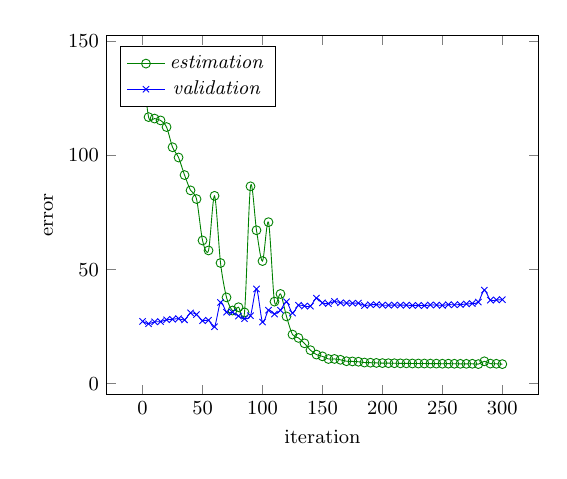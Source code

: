 \tikzstyle{textstyle}=[font=\fontsize{9}{9}\selectfont]
\begin{tikzpicture}[textstyle, scale=0.8]
    \begin{axis}[
        xlabel={iteration},
        ylabel={error},
		legend pos=north west
        ]
        
    \addplot[smooth,mark=o,color=green!50!black] plot coordinates {
		(0, 139.578)
(5, 116.849)
(10, 116.199)
(15, 115.392)
(20, 112.477)
(25, 103.624)
(30, 99.14)
(35, 91.435)
(40, 84.722)
(45, 80.918)
(50, 62.763)
(55, 58.393)
(60, 82.338)
(65, 52.903)
(70, 37.808)
(75, 32.057)
(80, 33.506)
(85, 31.221)
(90, 86.492)
(95, 67.239)
(100, 53.736)
(105, 70.788)
(110, 35.96)
(115, 39.322)
(120, 29.461)
(125, 21.525)
(130, 20.046)
(135, 17.67)
(140, 14.664)
(145, 12.74)
(150, 11.964)
(155, 10.798)
(160, 10.835)
(165, 10.453)
(170, 9.837)
(175, 9.741)
(180, 9.604)
(185, 9.25)
(190, 9.187)
(195, 9.086)
(200, 9.011)
(205, 8.969)
(210, 8.953)
(215, 8.89)
(220, 8.886)
(225, 8.836)
(230, 8.819)
(235, 8.821)
(240, 8.791)
(245, 8.777)
(250, 8.736)
(255, 8.761)
(260, 8.717)
(265, 8.686)
(270, 8.682)
(275, 8.708)
(280, 8.567)
(285, 9.795)
(290, 8.789)
(295, 8.708)
(300, 8.557)
    };
    \addlegendentry{\textit{estimation}}
    
    \addplot[smooth,mark=x,color=blue] plot coordinates {
(0, 27.278)
(5, 26.262)
(10, 27.092)
(15, 27.169)
(20, 28.0)
(25, 28.22)
(30, 28.502)
(35, 27.935)
(40, 31.018)
(45, 30.284)
(50, 27.578)
(55, 27.814)
(60, 24.935)
(65, 35.613)
(70, 31.318)
(75, 31.283)
(80, 29.609)
(85, 28.497)
(90, 29.807)
(95, 41.537)
(100, 27.002)
(105, 32.215)
(110, 30.496)
(115, 32.175)
(120, 35.921)
(125, 30.942)
(130, 34.382)
(135, 34.001)
(140, 33.992)
(145, 37.496)
(150, 35.401)
(155, 35.09)
(160, 36.047)
(165, 35.482)
(170, 35.326)
(175, 35.241)
(180, 35.293)
(185, 34.272)
(190, 34.569)
(195, 34.653)
(200, 34.41)
(205, 34.37)
(210, 34.466)
(215, 34.422)
(220, 34.416)
(225, 34.265)
(230, 34.337)
(235, 34.198)
(240, 34.488)
(245, 34.475)
(250, 34.315)
(255, 34.633)
(260, 34.553)
(265, 34.674)
(270, 34.925)
(275, 35.133)
(280, 35.743)
(285, 40.98)
(290, 36.603)
(295, 36.698)
(300, 36.812)
    };
    \addlegendentry{\textit{validation}}
    
    \end{axis}
\end{tikzpicture}
